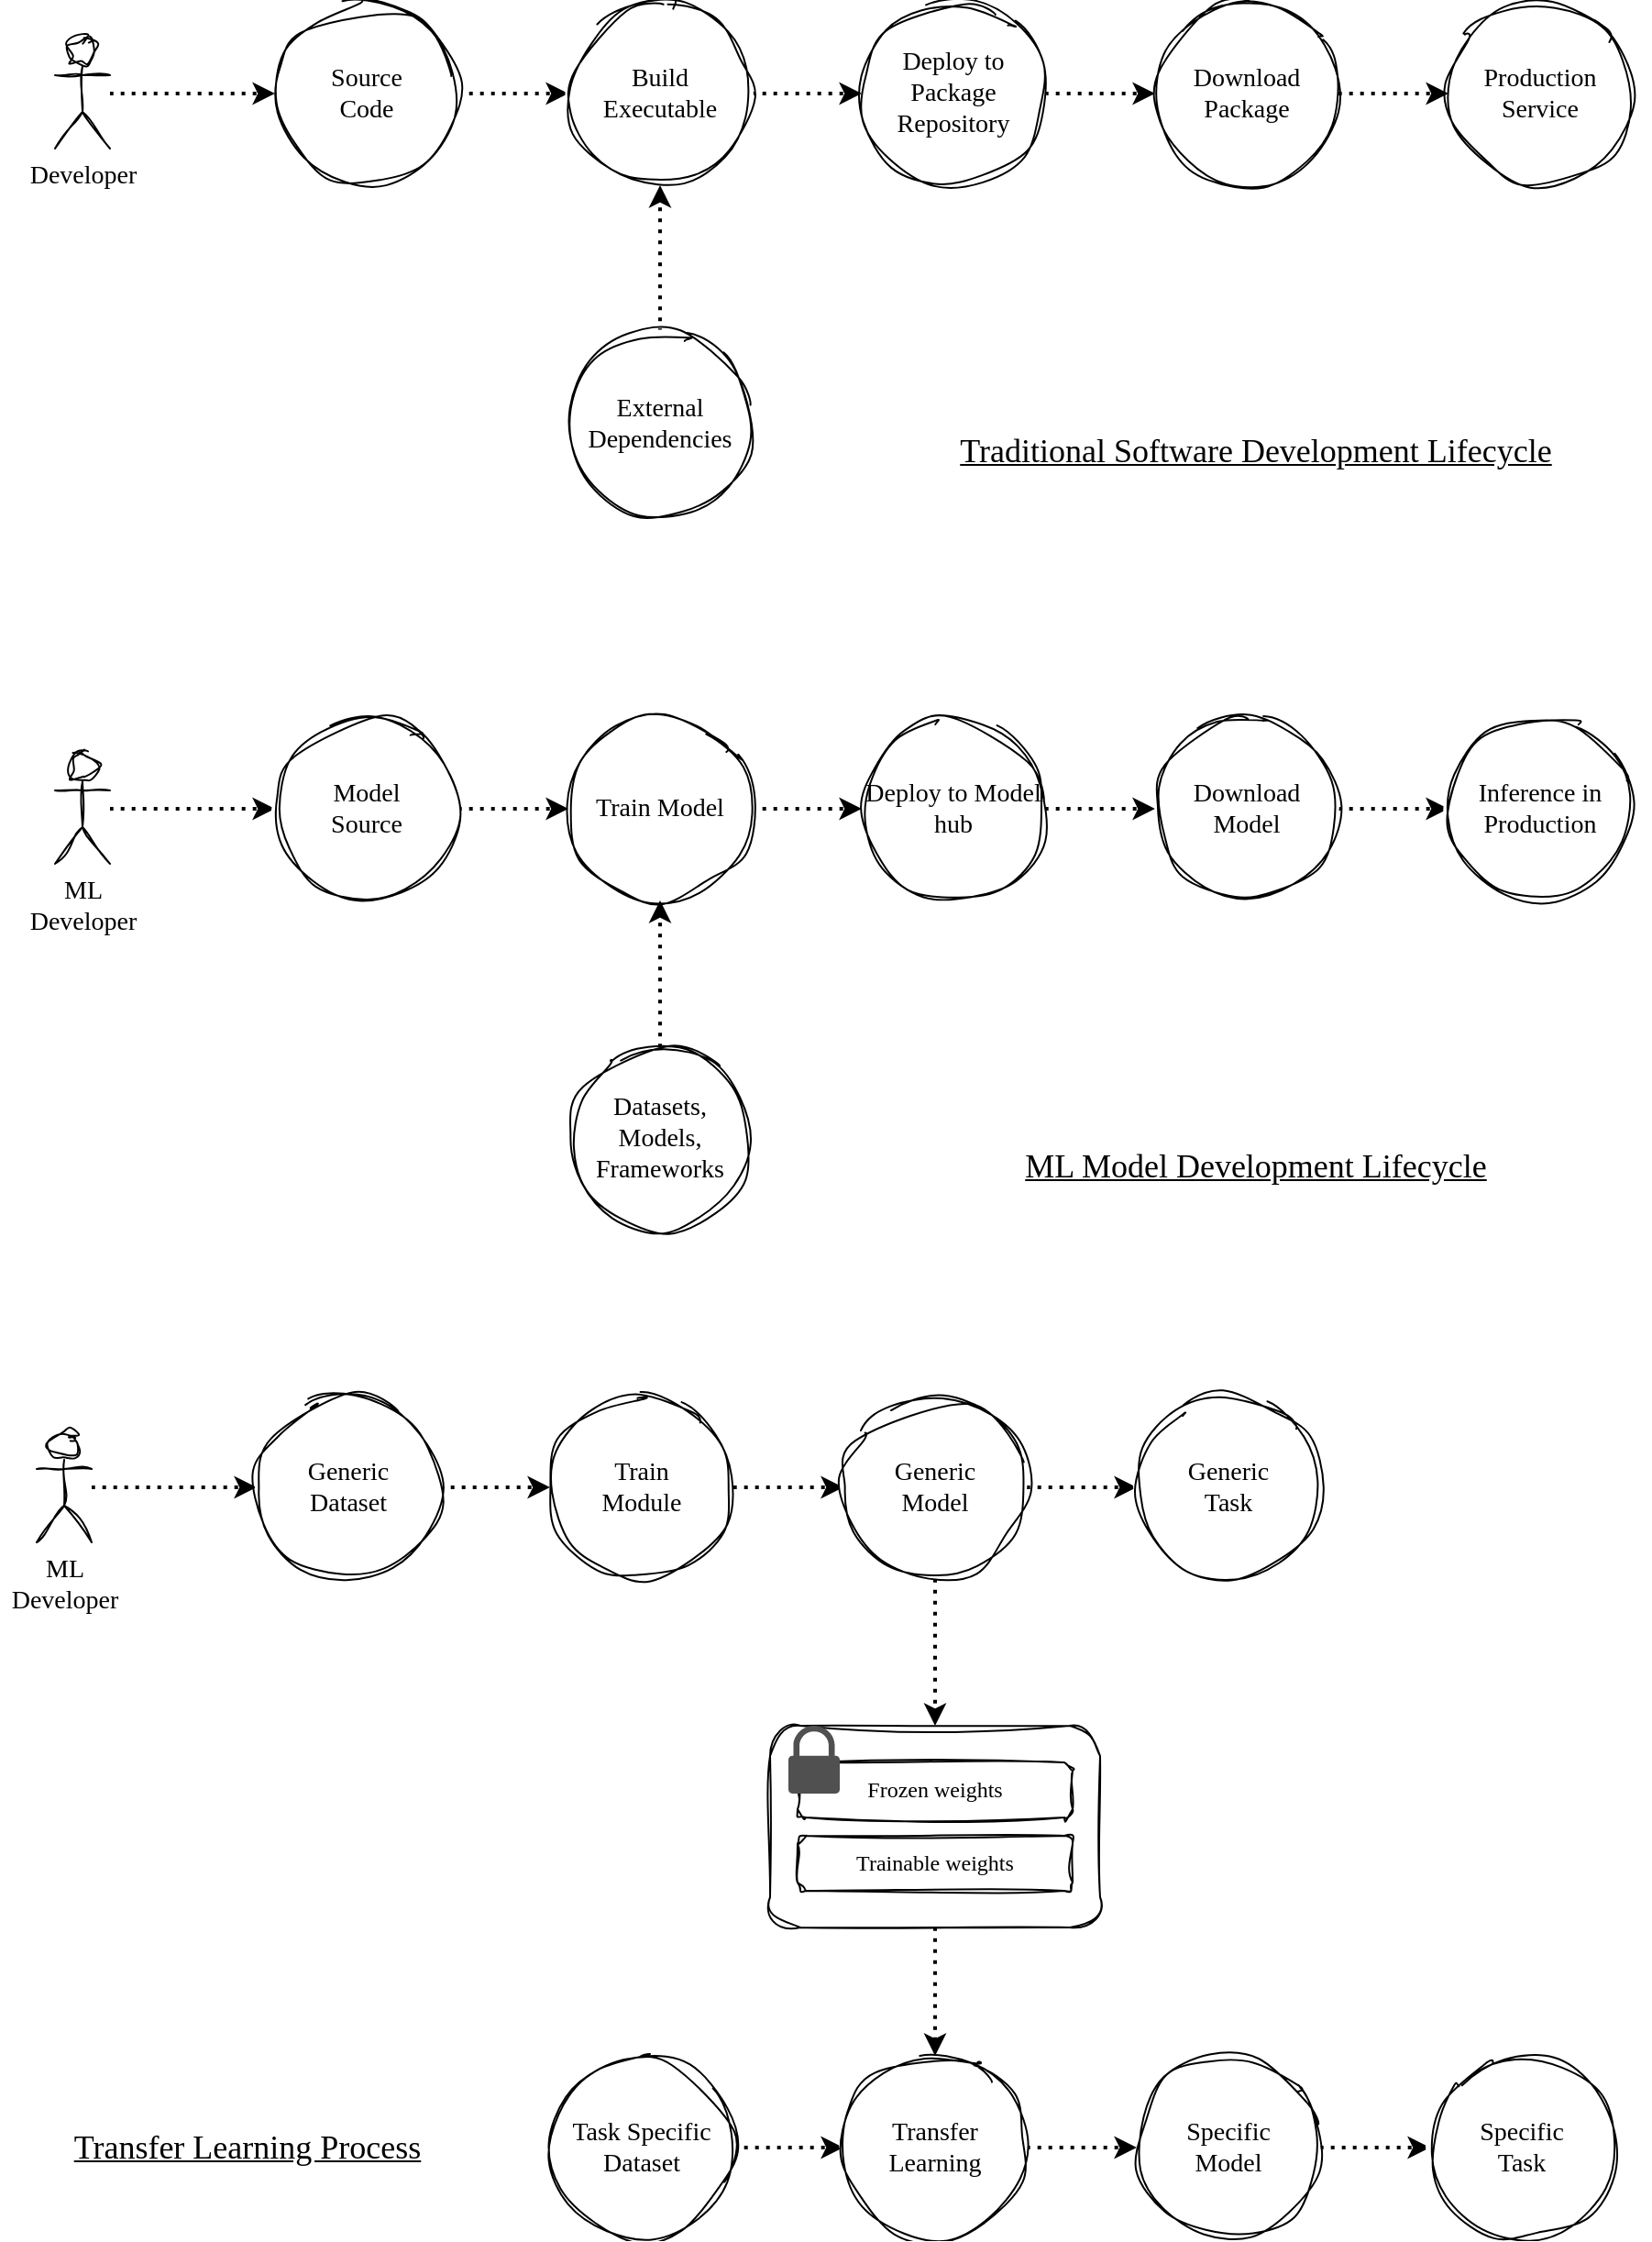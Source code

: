 <mxfile version="24.7.8">
  <diagram name="Page-1" id="ZkXYlgRuKs3LUCsQKRYl">
    <mxGraphModel dx="1883" dy="1314" grid="1" gridSize="10" guides="1" tooltips="1" connect="1" arrows="1" fold="1" page="1" pageScale="1" pageWidth="850" pageHeight="1100" math="0" shadow="0">
      <root>
        <mxCell id="0" />
        <mxCell id="1" parent="0" />
        <mxCell id="nCNgpwD1C5Eq2vpbpObA-9" style="edgeStyle=orthogonalEdgeStyle;rounded=0;orthogonalLoop=1;jettySize=auto;html=1;entryX=0;entryY=0.5;entryDx=0;entryDy=0;fontFamily=Helvetica;fontSize=12;fontColor=default;flowAnimation=1;strokeWidth=2;dashed=1;dashPattern=1 2;" parent="1" source="nCNgpwD1C5Eq2vpbpObA-1" target="nCNgpwD1C5Eq2vpbpObA-2" edge="1">
          <mxGeometry relative="1" as="geometry" />
        </mxCell>
        <mxCell id="nCNgpwD1C5Eq2vpbpObA-1" value="Developer" style="shape=umlActor;verticalLabelPosition=bottom;verticalAlign=top;html=1;outlineConnect=0;sketch=1;curveFitting=1;jiggle=2;fontFamily=Gloria Hallelujah;fontSource=https%3A%2F%2Ffonts.googleapis.com%2Fcss%3Ffamily%3DGloria%2BHallelujah;fontSize=14;" parent="1" vertex="1">
          <mxGeometry x="60" y="210" width="30" height="60" as="geometry" />
        </mxCell>
        <mxCell id="nCNgpwD1C5Eq2vpbpObA-10" style="edgeStyle=orthogonalEdgeStyle;shape=connector;rounded=0;orthogonalLoop=1;jettySize=auto;html=1;dashed=1;dashPattern=1 2;strokeColor=default;strokeWidth=2;align=center;verticalAlign=middle;fontFamily=Helvetica;fontSize=12;fontColor=default;labelBackgroundColor=default;endArrow=classic;flowAnimation=1;" parent="1" source="nCNgpwD1C5Eq2vpbpObA-2" target="nCNgpwD1C5Eq2vpbpObA-3" edge="1">
          <mxGeometry relative="1" as="geometry" />
        </mxCell>
        <mxCell id="nCNgpwD1C5Eq2vpbpObA-2" value="Source&lt;div style=&quot;font-size: 14px;&quot;&gt;Code&lt;/div&gt;" style="ellipse;whiteSpace=wrap;html=1;aspect=fixed;sketch=1;curveFitting=1;jiggle=2;fontFamily=Gloria Hallelujah;fontSource=https%3A%2F%2Ffonts.googleapis.com%2Fcss%3Ffamily%3DGloria%2BHallelujah;fontSize=14;" parent="1" vertex="1">
          <mxGeometry x="180" y="190" width="100" height="100" as="geometry" />
        </mxCell>
        <mxCell id="nCNgpwD1C5Eq2vpbpObA-11" style="edgeStyle=orthogonalEdgeStyle;shape=connector;rounded=0;orthogonalLoop=1;jettySize=auto;html=1;entryX=0;entryY=0.5;entryDx=0;entryDy=0;dashed=1;dashPattern=1 2;strokeColor=default;strokeWidth=2;align=center;verticalAlign=middle;fontFamily=Helvetica;fontSize=12;fontColor=default;labelBackgroundColor=default;endArrow=classic;flowAnimation=1;" parent="1" source="nCNgpwD1C5Eq2vpbpObA-3" target="nCNgpwD1C5Eq2vpbpObA-6" edge="1">
          <mxGeometry relative="1" as="geometry" />
        </mxCell>
        <mxCell id="nCNgpwD1C5Eq2vpbpObA-3" value="&lt;div style=&quot;font-size: 14px;&quot;&gt;Build&lt;/div&gt;&lt;div style=&quot;font-size: 14px;&quot;&gt;Executable&lt;/div&gt;" style="ellipse;whiteSpace=wrap;html=1;aspect=fixed;sketch=1;curveFitting=1;jiggle=2;fontFamily=Gloria Hallelujah;fontSource=https%3A%2F%2Ffonts.googleapis.com%2Fcss%3Ffamily%3DGloria%2BHallelujah;fontSize=14;" parent="1" vertex="1">
          <mxGeometry x="340" y="190" width="100" height="100" as="geometry" />
        </mxCell>
        <mxCell id="nCNgpwD1C5Eq2vpbpObA-14" style="edgeStyle=orthogonalEdgeStyle;shape=connector;rounded=0;orthogonalLoop=1;jettySize=auto;html=1;entryX=0.5;entryY=1;entryDx=0;entryDy=0;dashed=1;dashPattern=1 2;strokeColor=default;strokeWidth=2;align=center;verticalAlign=middle;fontFamily=Helvetica;fontSize=12;fontColor=default;labelBackgroundColor=default;endArrow=classic;flowAnimation=1;" parent="1" source="nCNgpwD1C5Eq2vpbpObA-4" target="nCNgpwD1C5Eq2vpbpObA-3" edge="1">
          <mxGeometry relative="1" as="geometry" />
        </mxCell>
        <mxCell id="nCNgpwD1C5Eq2vpbpObA-4" value="&lt;div style=&quot;font-size: 14px;&quot;&gt;External&lt;/div&gt;&lt;div style=&quot;font-size: 14px;&quot;&gt;Dependencies&lt;/div&gt;" style="ellipse;whiteSpace=wrap;html=1;aspect=fixed;sketch=1;curveFitting=1;jiggle=2;fontFamily=Gloria Hallelujah;fontSource=https%3A%2F%2Ffonts.googleapis.com%2Fcss%3Ffamily%3DGloria%2BHallelujah;fontSize=14;" parent="1" vertex="1">
          <mxGeometry x="340" y="370" width="100" height="100" as="geometry" />
        </mxCell>
        <mxCell id="nCNgpwD1C5Eq2vpbpObA-12" style="edgeStyle=orthogonalEdgeStyle;shape=connector;rounded=0;orthogonalLoop=1;jettySize=auto;html=1;dashed=1;dashPattern=1 2;strokeColor=default;strokeWidth=2;align=center;verticalAlign=middle;fontFamily=Helvetica;fontSize=12;fontColor=default;labelBackgroundColor=default;endArrow=classic;flowAnimation=1;" parent="1" source="nCNgpwD1C5Eq2vpbpObA-6" target="nCNgpwD1C5Eq2vpbpObA-7" edge="1">
          <mxGeometry relative="1" as="geometry" />
        </mxCell>
        <mxCell id="nCNgpwD1C5Eq2vpbpObA-6" value="&lt;div style=&quot;font-size: 14px;&quot;&gt;Deploy to Package Repository&lt;/div&gt;" style="ellipse;whiteSpace=wrap;html=1;aspect=fixed;sketch=1;curveFitting=1;jiggle=2;fontFamily=Gloria Hallelujah;fontSource=https%3A%2F%2Ffonts.googleapis.com%2Fcss%3Ffamily%3DGloria%2BHallelujah;fontSize=14;" parent="1" vertex="1">
          <mxGeometry x="500" y="190" width="100" height="100" as="geometry" />
        </mxCell>
        <mxCell id="nCNgpwD1C5Eq2vpbpObA-13" style="edgeStyle=orthogonalEdgeStyle;shape=connector;rounded=0;orthogonalLoop=1;jettySize=auto;html=1;dashed=1;dashPattern=1 2;strokeColor=default;strokeWidth=2;align=center;verticalAlign=middle;fontFamily=Helvetica;fontSize=12;fontColor=default;labelBackgroundColor=default;endArrow=classic;flowAnimation=1;" parent="1" source="nCNgpwD1C5Eq2vpbpObA-7" target="nCNgpwD1C5Eq2vpbpObA-8" edge="1">
          <mxGeometry relative="1" as="geometry" />
        </mxCell>
        <mxCell id="nCNgpwD1C5Eq2vpbpObA-7" value="&lt;div style=&quot;font-size: 14px;&quot;&gt;Download&lt;/div&gt;&lt;div style=&quot;font-size: 14px;&quot;&gt;Package&lt;/div&gt;" style="ellipse;whiteSpace=wrap;html=1;aspect=fixed;sketch=1;curveFitting=1;jiggle=2;fontFamily=Gloria Hallelujah;fontSource=https%3A%2F%2Ffonts.googleapis.com%2Fcss%3Ffamily%3DGloria%2BHallelujah;fontSize=14;" parent="1" vertex="1">
          <mxGeometry x="660" y="190" width="100" height="100" as="geometry" />
        </mxCell>
        <mxCell id="nCNgpwD1C5Eq2vpbpObA-8" value="&lt;div style=&quot;font-size: 14px;&quot;&gt;Production&lt;/div&gt;&lt;div style=&quot;font-size: 14px;&quot;&gt;Service&lt;/div&gt;" style="ellipse;whiteSpace=wrap;html=1;aspect=fixed;sketch=1;curveFitting=1;jiggle=2;fontFamily=Gloria Hallelujah;fontSource=https%3A%2F%2Ffonts.googleapis.com%2Fcss%3Ffamily%3DGloria%2BHallelujah;fontSize=14;" parent="1" vertex="1">
          <mxGeometry x="820" y="190" width="100" height="100" as="geometry" />
        </mxCell>
        <mxCell id="nCNgpwD1C5Eq2vpbpObA-15" value="Traditional Software Development Lifecycle" style="text;html=1;align=center;verticalAlign=middle;whiteSpace=wrap;rounded=0;fontFamily=Gloria Hallelujah;fontSize=18;fontColor=default;labelBackgroundColor=default;fontSource=https%3A%2F%2Ffonts.googleapis.com%2Fcss%3Ffamily%3DGloria%2BHallelujah;fontStyle=4" parent="1" vertex="1">
          <mxGeometry x="500" y="420" width="430" height="30" as="geometry" />
        </mxCell>
        <mxCell id="nCNgpwD1C5Eq2vpbpObA-16" value="ML Model Development Lifecycle" style="text;html=1;align=center;verticalAlign=middle;whiteSpace=wrap;rounded=0;fontFamily=Gloria Hallelujah;fontSize=18;fontColor=default;labelBackgroundColor=default;fontSource=https%3A%2F%2Ffonts.googleapis.com%2Fcss%3Ffamily%3DGloria%2BHallelujah;fontStyle=4" parent="1" vertex="1">
          <mxGeometry x="500" y="810" width="430" height="30" as="geometry" />
        </mxCell>
        <mxCell id="nCNgpwD1C5Eq2vpbpObA-17" style="edgeStyle=orthogonalEdgeStyle;rounded=0;orthogonalLoop=1;jettySize=auto;html=1;entryX=0;entryY=0.5;entryDx=0;entryDy=0;fontFamily=Helvetica;fontSize=12;fontColor=default;flowAnimation=1;strokeWidth=2;dashed=1;dashPattern=1 2;" parent="1" source="nCNgpwD1C5Eq2vpbpObA-18" target="nCNgpwD1C5Eq2vpbpObA-20" edge="1">
          <mxGeometry relative="1" as="geometry" />
        </mxCell>
        <mxCell id="nCNgpwD1C5Eq2vpbpObA-18" value="ML&lt;div&gt;Developer&lt;/div&gt;" style="shape=umlActor;verticalLabelPosition=bottom;verticalAlign=top;html=1;outlineConnect=0;sketch=1;curveFitting=1;jiggle=2;fontFamily=Gloria Hallelujah;fontSource=https%3A%2F%2Ffonts.googleapis.com%2Fcss%3Ffamily%3DGloria%2BHallelujah;fontSize=14;" parent="1" vertex="1">
          <mxGeometry x="60" y="600" width="30" height="60" as="geometry" />
        </mxCell>
        <mxCell id="nCNgpwD1C5Eq2vpbpObA-19" style="edgeStyle=orthogonalEdgeStyle;shape=connector;rounded=0;orthogonalLoop=1;jettySize=auto;html=1;dashed=1;dashPattern=1 2;strokeColor=default;strokeWidth=2;align=center;verticalAlign=middle;fontFamily=Helvetica;fontSize=12;fontColor=default;labelBackgroundColor=default;endArrow=classic;flowAnimation=1;" parent="1" source="nCNgpwD1C5Eq2vpbpObA-20" target="nCNgpwD1C5Eq2vpbpObA-22" edge="1">
          <mxGeometry relative="1" as="geometry" />
        </mxCell>
        <mxCell id="nCNgpwD1C5Eq2vpbpObA-20" value="Model&lt;div&gt;Source&lt;/div&gt;" style="ellipse;whiteSpace=wrap;html=1;aspect=fixed;sketch=1;curveFitting=1;jiggle=2;fontFamily=Gloria Hallelujah;fontSource=https%3A%2F%2Ffonts.googleapis.com%2Fcss%3Ffamily%3DGloria%2BHallelujah;fontSize=14;" parent="1" vertex="1">
          <mxGeometry x="180" y="580" width="100" height="100" as="geometry" />
        </mxCell>
        <mxCell id="nCNgpwD1C5Eq2vpbpObA-21" style="edgeStyle=orthogonalEdgeStyle;shape=connector;rounded=0;orthogonalLoop=1;jettySize=auto;html=1;entryX=0;entryY=0.5;entryDx=0;entryDy=0;dashed=1;dashPattern=1 2;strokeColor=default;strokeWidth=2;align=center;verticalAlign=middle;fontFamily=Helvetica;fontSize=12;fontColor=default;labelBackgroundColor=default;endArrow=classic;flowAnimation=1;" parent="1" source="nCNgpwD1C5Eq2vpbpObA-22" target="nCNgpwD1C5Eq2vpbpObA-26" edge="1">
          <mxGeometry relative="1" as="geometry" />
        </mxCell>
        <mxCell id="nCNgpwD1C5Eq2vpbpObA-22" value="&lt;div style=&quot;font-size: 14px;&quot;&gt;Train Model&lt;/div&gt;" style="ellipse;whiteSpace=wrap;html=1;aspect=fixed;sketch=1;curveFitting=1;jiggle=2;fontFamily=Gloria Hallelujah;fontSource=https%3A%2F%2Ffonts.googleapis.com%2Fcss%3Ffamily%3DGloria%2BHallelujah;fontSize=14;" parent="1" vertex="1">
          <mxGeometry x="340" y="580" width="100" height="100" as="geometry" />
        </mxCell>
        <mxCell id="nCNgpwD1C5Eq2vpbpObA-23" style="edgeStyle=orthogonalEdgeStyle;shape=connector;rounded=0;orthogonalLoop=1;jettySize=auto;html=1;entryX=0.5;entryY=1;entryDx=0;entryDy=0;dashed=1;dashPattern=1 2;strokeColor=default;strokeWidth=2;align=center;verticalAlign=middle;fontFamily=Helvetica;fontSize=12;fontColor=default;labelBackgroundColor=default;endArrow=classic;flowAnimation=1;" parent="1" source="nCNgpwD1C5Eq2vpbpObA-24" target="nCNgpwD1C5Eq2vpbpObA-22" edge="1">
          <mxGeometry relative="1" as="geometry" />
        </mxCell>
        <mxCell id="nCNgpwD1C5Eq2vpbpObA-24" value="&lt;div style=&quot;font-size: 14px;&quot;&gt;Datasets, Models, Frameworks&lt;/div&gt;" style="ellipse;whiteSpace=wrap;html=1;aspect=fixed;sketch=1;curveFitting=1;jiggle=2;fontFamily=Gloria Hallelujah;fontSource=https%3A%2F%2Ffonts.googleapis.com%2Fcss%3Ffamily%3DGloria%2BHallelujah;fontSize=14;" parent="1" vertex="1">
          <mxGeometry x="340" y="760" width="100" height="100" as="geometry" />
        </mxCell>
        <mxCell id="nCNgpwD1C5Eq2vpbpObA-25" style="edgeStyle=orthogonalEdgeStyle;shape=connector;rounded=0;orthogonalLoop=1;jettySize=auto;html=1;dashed=1;dashPattern=1 2;strokeColor=default;strokeWidth=2;align=center;verticalAlign=middle;fontFamily=Helvetica;fontSize=12;fontColor=default;labelBackgroundColor=default;endArrow=classic;flowAnimation=1;" parent="1" source="nCNgpwD1C5Eq2vpbpObA-26" target="nCNgpwD1C5Eq2vpbpObA-28" edge="1">
          <mxGeometry relative="1" as="geometry" />
        </mxCell>
        <mxCell id="nCNgpwD1C5Eq2vpbpObA-26" value="&lt;div style=&quot;font-size: 14px;&quot;&gt;Deploy to Model hub&lt;/div&gt;" style="ellipse;whiteSpace=wrap;html=1;aspect=fixed;sketch=1;curveFitting=1;jiggle=2;fontFamily=Gloria Hallelujah;fontSource=https%3A%2F%2Ffonts.googleapis.com%2Fcss%3Ffamily%3DGloria%2BHallelujah;fontSize=14;" parent="1" vertex="1">
          <mxGeometry x="500" y="580" width="100" height="100" as="geometry" />
        </mxCell>
        <mxCell id="nCNgpwD1C5Eq2vpbpObA-27" style="edgeStyle=orthogonalEdgeStyle;shape=connector;rounded=0;orthogonalLoop=1;jettySize=auto;html=1;dashed=1;dashPattern=1 2;strokeColor=default;strokeWidth=2;align=center;verticalAlign=middle;fontFamily=Helvetica;fontSize=12;fontColor=default;labelBackgroundColor=default;endArrow=classic;flowAnimation=1;" parent="1" source="nCNgpwD1C5Eq2vpbpObA-28" target="nCNgpwD1C5Eq2vpbpObA-29" edge="1">
          <mxGeometry relative="1" as="geometry" />
        </mxCell>
        <mxCell id="nCNgpwD1C5Eq2vpbpObA-28" value="Download Model" style="ellipse;whiteSpace=wrap;html=1;aspect=fixed;sketch=1;curveFitting=1;jiggle=2;fontFamily=Gloria Hallelujah;fontSource=https%3A%2F%2Ffonts.googleapis.com%2Fcss%3Ffamily%3DGloria%2BHallelujah;fontSize=14;" parent="1" vertex="1">
          <mxGeometry x="660" y="580" width="100" height="100" as="geometry" />
        </mxCell>
        <mxCell id="nCNgpwD1C5Eq2vpbpObA-29" value="Inference in Production" style="ellipse;whiteSpace=wrap;html=1;aspect=fixed;sketch=1;curveFitting=1;jiggle=2;fontFamily=Gloria Hallelujah;fontSource=https%3A%2F%2Ffonts.googleapis.com%2Fcss%3Ffamily%3DGloria%2BHallelujah;fontSize=14;" parent="1" vertex="1">
          <mxGeometry x="820" y="580" width="100" height="100" as="geometry" />
        </mxCell>
        <mxCell id="nCNgpwD1C5Eq2vpbpObA-30" value="Transfer Learning Process" style="text;html=1;align=center;verticalAlign=middle;whiteSpace=wrap;rounded=0;fontFamily=Gloria Hallelujah;fontSize=18;fontColor=default;labelBackgroundColor=default;fontSource=https%3A%2F%2Ffonts.googleapis.com%2Fcss%3Ffamily%3DGloria%2BHallelujah;fontStyle=4" parent="1" vertex="1">
          <mxGeometry x="30" y="1345" width="270" height="30" as="geometry" />
        </mxCell>
        <mxCell id="nCNgpwD1C5Eq2vpbpObA-31" style="edgeStyle=orthogonalEdgeStyle;rounded=0;orthogonalLoop=1;jettySize=auto;html=1;entryX=0;entryY=0.5;entryDx=0;entryDy=0;fontFamily=Helvetica;fontSize=12;fontColor=default;flowAnimation=1;strokeWidth=2;dashed=1;dashPattern=1 2;" parent="1" source="nCNgpwD1C5Eq2vpbpObA-32" target="nCNgpwD1C5Eq2vpbpObA-34" edge="1">
          <mxGeometry relative="1" as="geometry" />
        </mxCell>
        <mxCell id="nCNgpwD1C5Eq2vpbpObA-32" value="ML&lt;div&gt;Developer&lt;/div&gt;" style="shape=umlActor;verticalLabelPosition=bottom;verticalAlign=top;html=1;outlineConnect=0;sketch=1;curveFitting=1;jiggle=2;fontFamily=Gloria Hallelujah;fontSource=https%3A%2F%2Ffonts.googleapis.com%2Fcss%3Ffamily%3DGloria%2BHallelujah;fontSize=14;" parent="1" vertex="1">
          <mxGeometry x="50" y="970" width="30" height="60" as="geometry" />
        </mxCell>
        <mxCell id="nCNgpwD1C5Eq2vpbpObA-33" style="edgeStyle=orthogonalEdgeStyle;shape=connector;rounded=0;orthogonalLoop=1;jettySize=auto;html=1;dashed=1;dashPattern=1 2;strokeColor=default;strokeWidth=2;align=center;verticalAlign=middle;fontFamily=Helvetica;fontSize=12;fontColor=default;labelBackgroundColor=default;endArrow=classic;flowAnimation=1;" parent="1" source="nCNgpwD1C5Eq2vpbpObA-34" target="nCNgpwD1C5Eq2vpbpObA-36" edge="1">
          <mxGeometry relative="1" as="geometry" />
        </mxCell>
        <mxCell id="nCNgpwD1C5Eq2vpbpObA-34" value="Generic&lt;br&gt;Dataset" style="ellipse;whiteSpace=wrap;html=1;aspect=fixed;sketch=1;curveFitting=1;jiggle=2;fontFamily=Gloria Hallelujah;fontSource=https%3A%2F%2Ffonts.googleapis.com%2Fcss%3Ffamily%3DGloria%2BHallelujah;fontSize=14;" parent="1" vertex="1">
          <mxGeometry x="170" y="950" width="100" height="100" as="geometry" />
        </mxCell>
        <mxCell id="nCNgpwD1C5Eq2vpbpObA-35" style="edgeStyle=orthogonalEdgeStyle;shape=connector;rounded=0;orthogonalLoop=1;jettySize=auto;html=1;entryX=0;entryY=0.5;entryDx=0;entryDy=0;dashed=1;dashPattern=1 2;strokeColor=default;strokeWidth=2;align=center;verticalAlign=middle;fontFamily=Helvetica;fontSize=12;fontColor=default;labelBackgroundColor=default;endArrow=classic;flowAnimation=1;" parent="1" source="nCNgpwD1C5Eq2vpbpObA-36" target="nCNgpwD1C5Eq2vpbpObA-40" edge="1">
          <mxGeometry relative="1" as="geometry" />
        </mxCell>
        <mxCell id="nCNgpwD1C5Eq2vpbpObA-36" value="&lt;div style=&quot;font-size: 14px;&quot;&gt;Train&lt;/div&gt;&lt;div style=&quot;font-size: 14px;&quot;&gt;Module&lt;/div&gt;" style="ellipse;whiteSpace=wrap;html=1;aspect=fixed;sketch=1;curveFitting=1;jiggle=2;fontFamily=Gloria Hallelujah;fontSource=https%3A%2F%2Ffonts.googleapis.com%2Fcss%3Ffamily%3DGloria%2BHallelujah;fontSize=14;" parent="1" vertex="1">
          <mxGeometry x="330" y="950" width="100" height="100" as="geometry" />
        </mxCell>
        <mxCell id="nCNgpwD1C5Eq2vpbpObA-39" style="edgeStyle=orthogonalEdgeStyle;shape=connector;rounded=0;orthogonalLoop=1;jettySize=auto;html=1;dashed=1;dashPattern=1 2;strokeColor=default;strokeWidth=2;align=center;verticalAlign=middle;fontFamily=Helvetica;fontSize=12;fontColor=default;labelBackgroundColor=default;endArrow=classic;flowAnimation=1;" parent="1" source="nCNgpwD1C5Eq2vpbpObA-40" target="nCNgpwD1C5Eq2vpbpObA-42" edge="1">
          <mxGeometry relative="1" as="geometry" />
        </mxCell>
        <mxCell id="nCNgpwD1C5Eq2vpbpObA-56" style="edgeStyle=orthogonalEdgeStyle;shape=connector;rounded=0;orthogonalLoop=1;jettySize=auto;html=1;dashed=1;dashPattern=1 2;strokeColor=default;strokeWidth=2;align=center;verticalAlign=middle;fontFamily=Helvetica;fontSize=12;fontColor=default;labelBackgroundColor=default;endArrow=classic;flowAnimation=1;" parent="1" source="nCNgpwD1C5Eq2vpbpObA-40" target="nCNgpwD1C5Eq2vpbpObA-51" edge="1">
          <mxGeometry relative="1" as="geometry" />
        </mxCell>
        <mxCell id="nCNgpwD1C5Eq2vpbpObA-40" value="&lt;div style=&quot;font-size: 14px;&quot;&gt;Generic&lt;/div&gt;&lt;div style=&quot;font-size: 14px;&quot;&gt;Model&lt;/div&gt;" style="ellipse;whiteSpace=wrap;html=1;aspect=fixed;sketch=1;curveFitting=1;jiggle=2;fontFamily=Gloria Hallelujah;fontSource=https%3A%2F%2Ffonts.googleapis.com%2Fcss%3Ffamily%3DGloria%2BHallelujah;fontSize=14;" parent="1" vertex="1">
          <mxGeometry x="490" y="950" width="100" height="100" as="geometry" />
        </mxCell>
        <mxCell id="nCNgpwD1C5Eq2vpbpObA-42" value="Generic&lt;div&gt;Task&lt;/div&gt;" style="ellipse;whiteSpace=wrap;html=1;aspect=fixed;sketch=1;curveFitting=1;jiggle=2;fontFamily=Gloria Hallelujah;fontSource=https%3A%2F%2Ffonts.googleapis.com%2Fcss%3Ffamily%3DGloria%2BHallelujah;fontSize=14;" parent="1" vertex="1">
          <mxGeometry x="650" y="950" width="100" height="100" as="geometry" />
        </mxCell>
        <mxCell id="nCNgpwD1C5Eq2vpbpObA-44" style="edgeStyle=orthogonalEdgeStyle;shape=connector;rounded=0;orthogonalLoop=1;jettySize=auto;html=1;dashed=1;dashPattern=1 2;strokeColor=default;strokeWidth=2;align=center;verticalAlign=middle;fontFamily=Helvetica;fontSize=12;fontColor=default;labelBackgroundColor=default;endArrow=classic;flowAnimation=1;" parent="1" source="nCNgpwD1C5Eq2vpbpObA-45" target="nCNgpwD1C5Eq2vpbpObA-47" edge="1">
          <mxGeometry relative="1" as="geometry" />
        </mxCell>
        <mxCell id="nCNgpwD1C5Eq2vpbpObA-45" value="Task Specific&lt;div&gt;Dataset&lt;/div&gt;" style="ellipse;whiteSpace=wrap;html=1;aspect=fixed;sketch=1;curveFitting=1;jiggle=2;fontFamily=Gloria Hallelujah;fontSource=https%3A%2F%2Ffonts.googleapis.com%2Fcss%3Ffamily%3DGloria%2BHallelujah;fontSize=14;" parent="1" vertex="1">
          <mxGeometry x="330" y="1310" width="100" height="100" as="geometry" />
        </mxCell>
        <mxCell id="nCNgpwD1C5Eq2vpbpObA-46" style="edgeStyle=orthogonalEdgeStyle;shape=connector;rounded=0;orthogonalLoop=1;jettySize=auto;html=1;entryX=0;entryY=0.5;entryDx=0;entryDy=0;dashed=1;dashPattern=1 2;strokeColor=default;strokeWidth=2;align=center;verticalAlign=middle;fontFamily=Helvetica;fontSize=12;fontColor=default;labelBackgroundColor=default;endArrow=classic;flowAnimation=1;" parent="1" source="nCNgpwD1C5Eq2vpbpObA-47" target="nCNgpwD1C5Eq2vpbpObA-49" edge="1">
          <mxGeometry relative="1" as="geometry" />
        </mxCell>
        <mxCell id="nCNgpwD1C5Eq2vpbpObA-47" value="&lt;div style=&quot;font-size: 14px;&quot;&gt;Transfer Learning&lt;/div&gt;" style="ellipse;whiteSpace=wrap;html=1;aspect=fixed;sketch=1;curveFitting=1;jiggle=2;fontFamily=Gloria Hallelujah;fontSource=https%3A%2F%2Ffonts.googleapis.com%2Fcss%3Ffamily%3DGloria%2BHallelujah;fontSize=14;" parent="1" vertex="1">
          <mxGeometry x="490" y="1310" width="100" height="100" as="geometry" />
        </mxCell>
        <mxCell id="nCNgpwD1C5Eq2vpbpObA-48" style="edgeStyle=orthogonalEdgeStyle;shape=connector;rounded=0;orthogonalLoop=1;jettySize=auto;html=1;dashed=1;dashPattern=1 2;strokeColor=default;strokeWidth=2;align=center;verticalAlign=middle;fontFamily=Helvetica;fontSize=12;fontColor=default;labelBackgroundColor=default;endArrow=classic;flowAnimation=1;" parent="1" source="nCNgpwD1C5Eq2vpbpObA-49" target="nCNgpwD1C5Eq2vpbpObA-50" edge="1">
          <mxGeometry relative="1" as="geometry" />
        </mxCell>
        <mxCell id="nCNgpwD1C5Eq2vpbpObA-49" value="&lt;div style=&quot;font-size: 14px;&quot;&gt;Specific&lt;/div&gt;&lt;div style=&quot;font-size: 14px;&quot;&gt;Model&lt;/div&gt;" style="ellipse;whiteSpace=wrap;html=1;aspect=fixed;sketch=1;curveFitting=1;jiggle=2;fontFamily=Gloria Hallelujah;fontSource=https%3A%2F%2Ffonts.googleapis.com%2Fcss%3Ffamily%3DGloria%2BHallelujah;fontSize=14;" parent="1" vertex="1">
          <mxGeometry x="650" y="1310" width="100" height="100" as="geometry" />
        </mxCell>
        <mxCell id="nCNgpwD1C5Eq2vpbpObA-50" value="Specific&lt;div&gt;Task&lt;/div&gt;" style="ellipse;whiteSpace=wrap;html=1;aspect=fixed;sketch=1;curveFitting=1;jiggle=2;fontFamily=Gloria Hallelujah;fontSource=https%3A%2F%2Ffonts.googleapis.com%2Fcss%3Ffamily%3DGloria%2BHallelujah;fontSize=14;" parent="1" vertex="1">
          <mxGeometry x="810" y="1310" width="100" height="100" as="geometry" />
        </mxCell>
        <mxCell id="nCNgpwD1C5Eq2vpbpObA-57" style="edgeStyle=orthogonalEdgeStyle;shape=connector;rounded=0;orthogonalLoop=1;jettySize=auto;html=1;dashed=1;dashPattern=1 2;strokeColor=default;strokeWidth=2;align=center;verticalAlign=middle;fontFamily=Helvetica;fontSize=12;fontColor=default;labelBackgroundColor=default;endArrow=classic;flowAnimation=1;" parent="1" source="nCNgpwD1C5Eq2vpbpObA-51" target="nCNgpwD1C5Eq2vpbpObA-47" edge="1">
          <mxGeometry relative="1" as="geometry" />
        </mxCell>
        <mxCell id="nCNgpwD1C5Eq2vpbpObA-51" value="" style="rounded=1;whiteSpace=wrap;html=1;sketch=1;jiggle=2;curveFitting=1;strokeColor=default;align=center;verticalAlign=middle;fontFamily=Helvetica;fontSize=12;fontColor=default;labelBackgroundColor=default;fillColor=default;" parent="1" vertex="1">
          <mxGeometry x="450" y="1130" width="180" height="110" as="geometry" />
        </mxCell>
        <mxCell id="nCNgpwD1C5Eq2vpbpObA-52" value="Frozen weights" style="rounded=1;whiteSpace=wrap;html=1;sketch=1;jiggle=2;curveFitting=1;strokeColor=default;align=center;verticalAlign=middle;fontFamily=Gloria Hallelujah;fontSize=12;fontColor=default;labelBackgroundColor=default;fillColor=default;fontSource=https%3A%2F%2Ffonts.googleapis.com%2Fcss%3Ffamily%3DGloria%2BHallelujah;" parent="1" vertex="1">
          <mxGeometry x="465" y="1150" width="150" height="30" as="geometry" />
        </mxCell>
        <mxCell id="nCNgpwD1C5Eq2vpbpObA-53" value="Trainable weights" style="rounded=1;whiteSpace=wrap;html=1;sketch=1;jiggle=2;curveFitting=1;strokeColor=default;align=center;verticalAlign=middle;fontFamily=Gloria Hallelujah;fontSize=12;fontColor=default;labelBackgroundColor=default;fillColor=default;fontSource=https%3A%2F%2Ffonts.googleapis.com%2Fcss%3Ffamily%3DGloria%2BHallelujah;" parent="1" vertex="1">
          <mxGeometry x="465" y="1190" width="150" height="30" as="geometry" />
        </mxCell>
        <mxCell id="nCNgpwD1C5Eq2vpbpObA-55" value="" style="sketch=0;pointerEvents=1;shadow=0;dashed=0;html=1;strokeColor=none;fillColor=#505050;labelPosition=center;verticalLabelPosition=bottom;verticalAlign=top;outlineConnect=0;align=center;shape=mxgraph.office.security.lock_protected;jiggle=2;curveFitting=1;fontFamily=Helvetica;fontSize=12;fontColor=default;labelBackgroundColor=default;" parent="1" vertex="1">
          <mxGeometry x="460" y="1130" width="28" height="37" as="geometry" />
        </mxCell>
      </root>
    </mxGraphModel>
  </diagram>
</mxfile>
